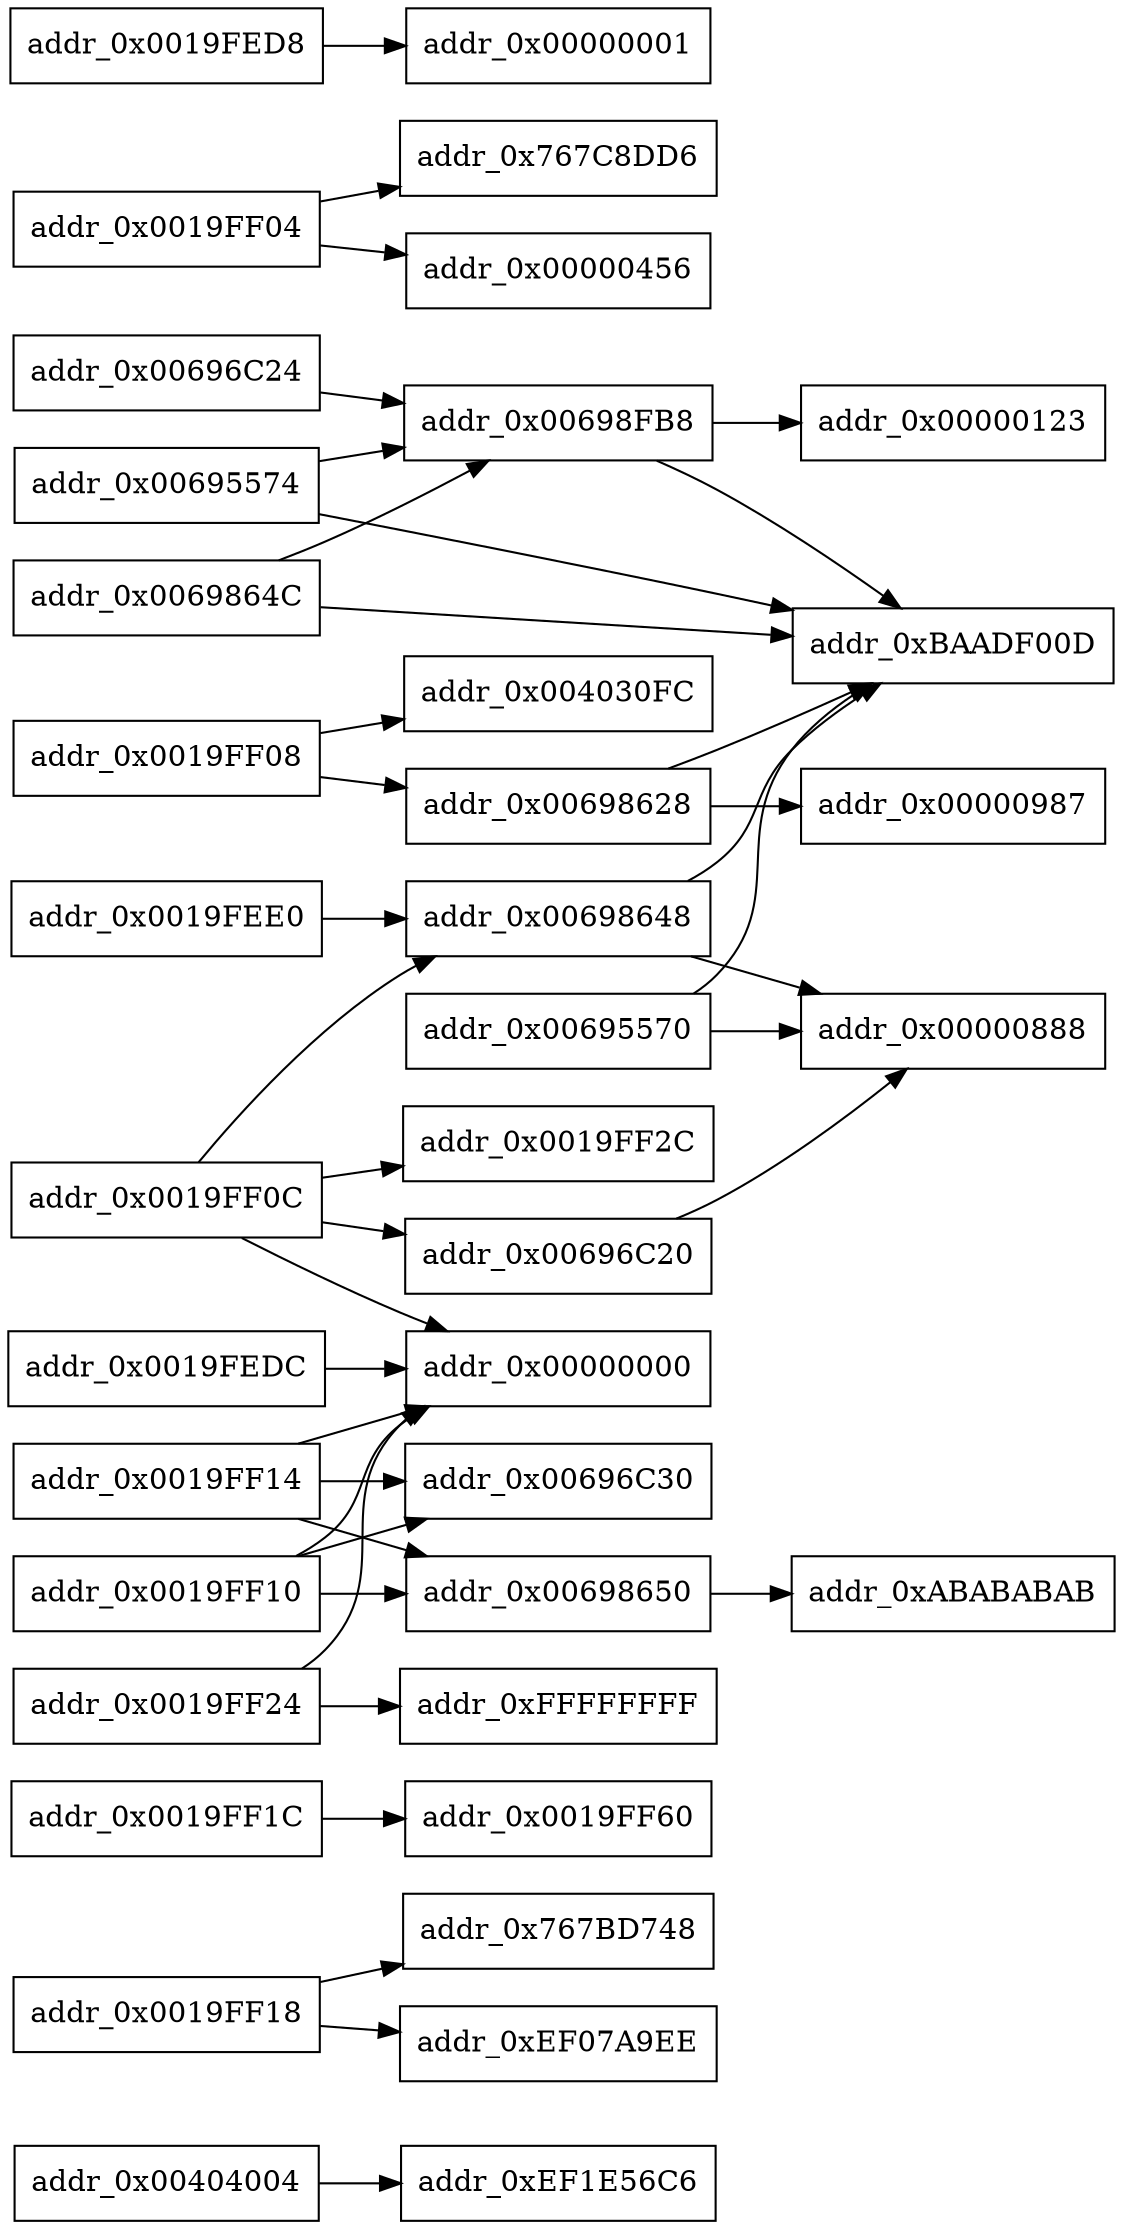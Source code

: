 strict digraph Memory {
    node [shape=box];
    rankdir = LR;

    addr_0x00404004 -> addr_0xEF1E56C6
    addr_0x0019FF18 -> addr_0x767BD748
    addr_0x0019FF18 -> addr_0xEF07A9EE
    addr_0x0019FF1C -> addr_0x0019FF60
    addr_0x00698FB8 -> addr_0xBAADF00D
    addr_0x00698FB8 -> addr_0x00000123
    addr_0x0019FF04 -> addr_0x767C8DD6
    addr_0x0019FF04 -> addr_0x00000456
    addr_0x00695574 -> addr_0xBAADF00D
    addr_0x00695574 -> addr_0x00698FB8
    addr_0x00695570 -> addr_0xBAADF00D
    addr_0x00695570 -> addr_0x00000888
    addr_0x0019FF14 -> addr_0x00000000
    addr_0x0019FF08 -> addr_0x004030FC
    addr_0x0019FF08 -> addr_0x00698628
    addr_0x0019FF0C -> addr_0x0019FF2C
    addr_0x0019FF0C -> addr_0x00000000
    addr_0x0019FF0C -> addr_0x00000000
    addr_0x00698628 -> addr_0xBAADF00D
    addr_0x00698628 -> addr_0x00000987
    addr_0x0019FF10 -> addr_0x00000000
    addr_0x0019FF14 -> addr_0x00000000
    addr_0x0019FF0C -> addr_0x00000000
    addr_0x0019FF24 -> addr_0xFFFFFFFF
    addr_0x0019FF24 -> addr_0x00000000
    addr_0x00695570 -> addr_0x00000888
    addr_0x00695574 -> addr_0x00698FB8
    addr_0x00698648 -> addr_0xBAADF00D
    addr_0x00698648 -> addr_0x00000888
    addr_0x0069864C -> addr_0xBAADF00D
    addr_0x0069864C -> addr_0x00698FB8
    addr_0x0019FF10 -> addr_0x00000000
    addr_0x0019FEDC -> addr_0x00000000
    addr_0x0019FF0C -> addr_0x00000000
    addr_0x0019FF0C -> addr_0x00000000
    addr_0x0019FED8 -> addr_0x00000001
    addr_0x0019FF0C -> addr_0x00000000
    addr_0x0019FF0C -> addr_0x00698648
    addr_0x00698650 -> addr_0xABABABAB
    addr_0x0019FEE0 -> addr_0x00698648
    addr_0x0019FF10 -> addr_0x00000000
    addr_0x0019FF10 -> addr_0x00698650
    addr_0x00698650 -> addr_0xABABABAB
    addr_0x0019FF14 -> addr_0x00000000
    addr_0x0019FF14 -> addr_0x00698650
    addr_0x0019FF10 -> addr_0x00698650
    addr_0x0019FF14 -> addr_0x00698650
    addr_0x0019FF04 -> addr_0x00000456
    addr_0x0019FF0C -> addr_0x00698648
    addr_0x0019FF14 -> addr_0x00698650
    addr_0x0019FF10 -> addr_0x00696C30
    addr_0x0019FF0C -> addr_0x00696C20
    addr_0x00696C24 -> addr_0x00698FB8
    addr_0x00698FB8 -> addr_0x00000123
    addr_0x00696C20 -> addr_0x00000888
    addr_0x0019FF14 -> addr_0x00696C30
    addr_0x0019FF1C -> addr_0x0019FF60
    addr_0x0019FF18 -> addr_0xEF07A9EE
}